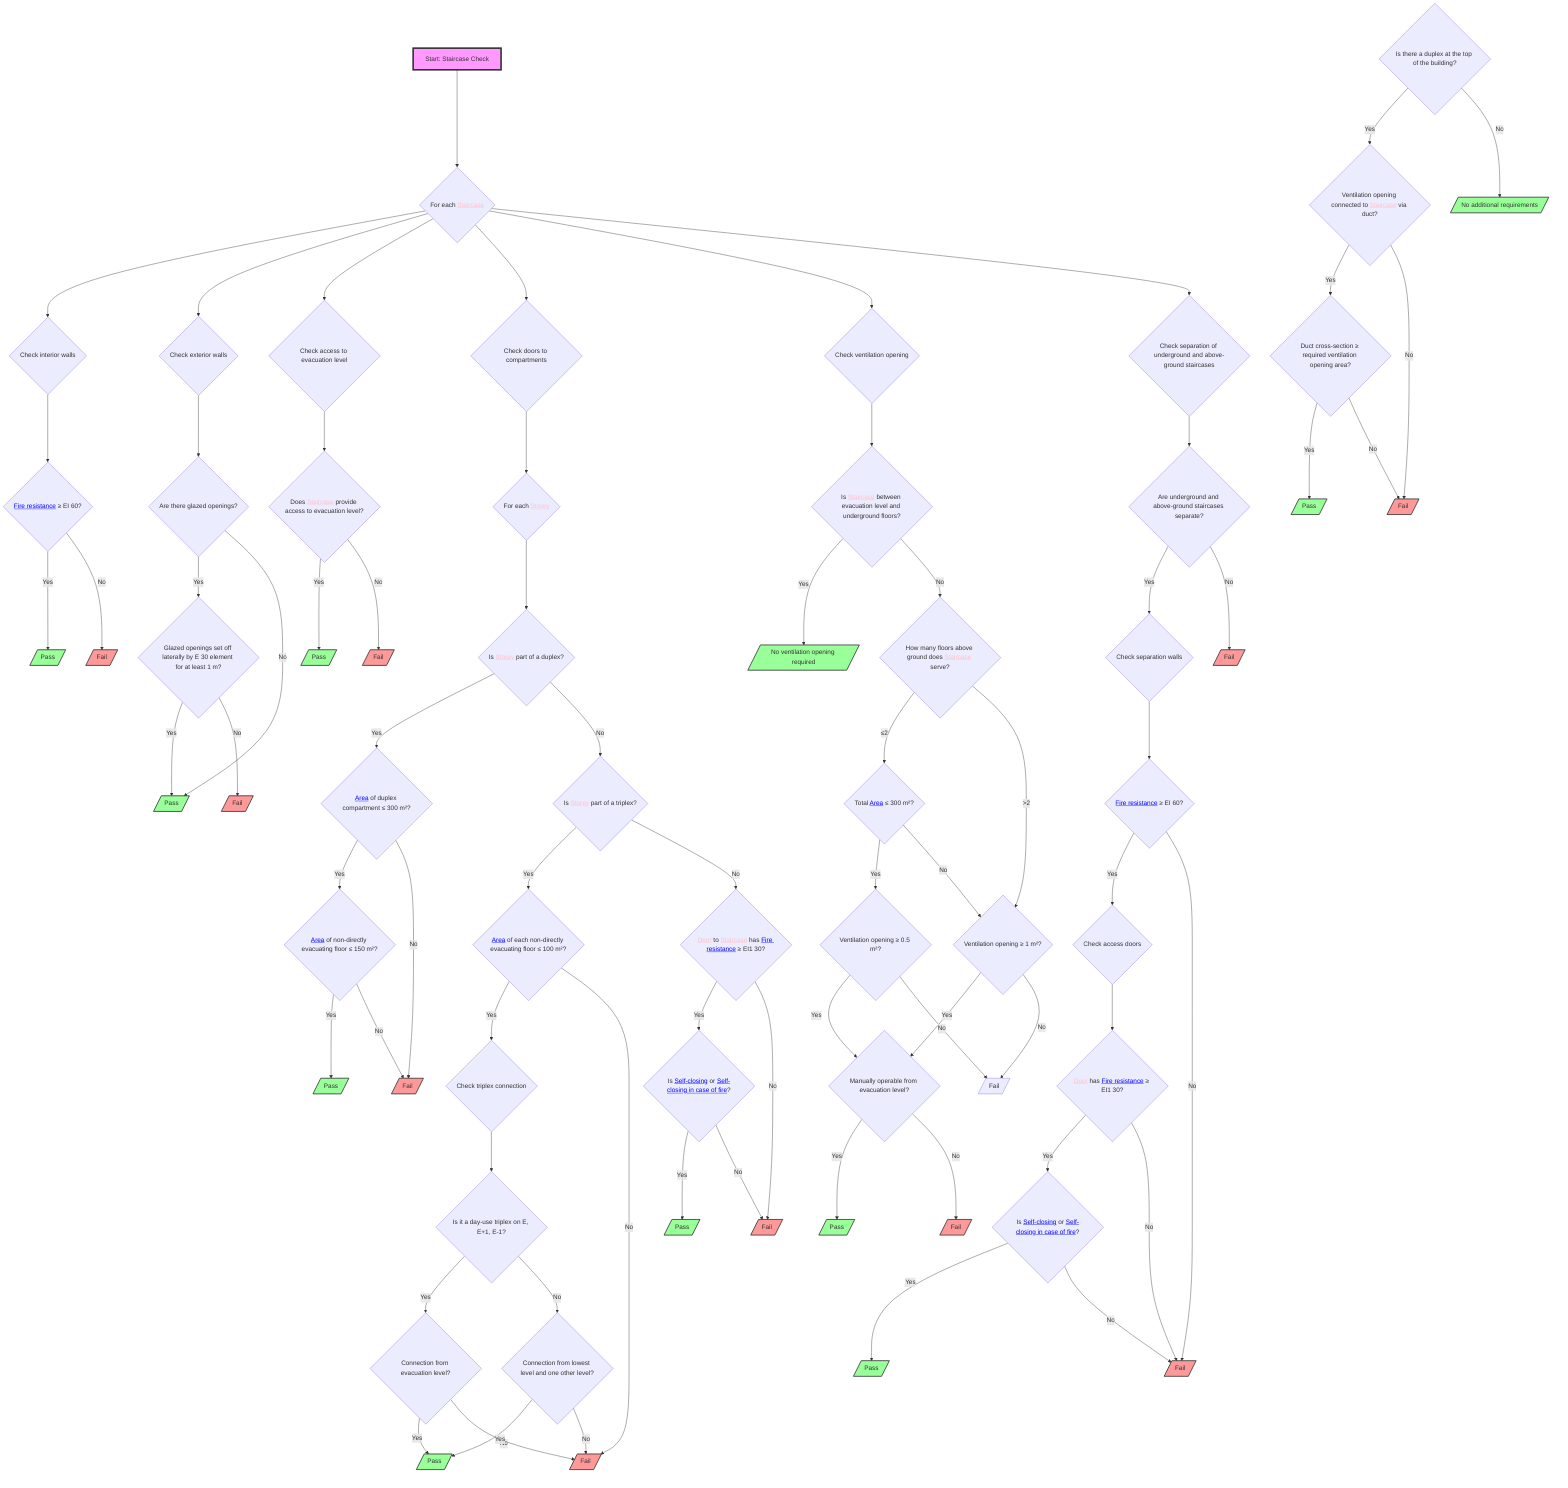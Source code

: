 flowchart TD
    S1["Start: Staircase Check"] --> A{"For each <a href="http://example.com/firebimbuilding#Staircase" style="color:pink;">Staircase</a>"}
    A --> B{"Check interior walls"} & C{"Check exterior walls"} & D{"Check access to evacuation level"} & E{"Check doors to compartments"} & F{"Check ventilation opening"} & G{"Check separation of underground and above-ground staircases"}
    B --> H{"<a href="http://example.com/firebimbuilding#FireResistance" style="color:blue;">Fire resistance</a> ≥ EI 60?"}
    H -- Yes --> I[/"Pass"/]
    H -- No --> J[/"Fail"/]
    C --> K{"Are there glazed openings?"}
    K -- Yes --> L{"Glazed openings set off laterally by E 30 element for at least 1 m?"}
    L -- Yes --> M[/"Pass"/]
    L -- No --> N[/"Fail"/]
    K -- No --> M
    D --> O{"Does <a href="http://example.com/firebimbuilding#Staircase" style="color:pink;">Staircase</a> provide access to evacuation level?"}
    O -- Yes --> P[/"Pass"/]
    O -- No --> Q[/"Fail"/]
    E --> R{"For each <a href="http://example.com/firebimbuilding#Storey" style="color:pink;">Storey</a>"}
    R --> S{"Is <a href="http://example.com/firebimbuilding#Storey" style="color:pink;">Storey</a> part of a duplex?"}
    S -- Yes --> T{"<a href="http://example.com/firebimbuilding#Area" style="color:blue;">Area</a> of duplex compartment ≤ 300 m²?"}
    T -- Yes --> U{"<a href="http://example.com/firebimbuilding#Area" style="color:blue;">Area</a> of non-directly evacuating floor ≤ 150 m²?"}
    U -- Yes --> V[/"Pass"/]
    U -- No --> W[/"Fail"/]
    T -- No --> W
    S -- No --> X{"Is <a href="http://example.com/firebimbuilding#Storey" style="color:pink;">Storey</a> part of a triplex?"}
    X -- Yes --> Y{"<a href="http://example.com/firebimbuilding#Area" style="color:blue;">Area</a> of each non-directly evacuating floor ≤ 100 m²?"}
    Y -- Yes --> Z{"Check triplex connection"}
    Z --> AA{"Is it a day-use triplex on E, E+1, E-1?"}
    AA -- Yes --> AB{"Connection from evacuation level?"}
    AA -- No --> AC{"Connection from lowest level and one other level?"}
    AB -- Yes --> AD[/"Pass"/]
    AB -- No --> AE[/"Fail"/]
    AC -- Yes --> AD
    AC -- No --> AE
    Y -- No --> AE
    X -- No --> AF{"<a href="http://example.com/firebimbuilding#Door" style="color:pink;">Door</a> to <a href="http://example.com/firebimbuilding#Staircase" style="color:pink;">Staircase</a> has <a href="http://example.com/firebimbuilding#FireResistance" style="color:blue;">Fire resistance</a> ≥ EI1 30?"}
    AF -- Yes --> AG{"Is <a href="http://example.com/firebimbuilding#SelfClosing" style="color:blue;">Self-closing</a> or <a href="http://example.com/firebimbuilding#SelfClosingInCaseOfFire" style="color:blue;">Self-closing in case of fire</a>?"}
    AG -- Yes --> AH[/"Pass"/]
    AG -- No --> AI[/"Fail"/]
    AF -- No --> AI
    F --> AJ{"Is <a href="http://example.com/firebimbuilding#Staircase" style="color:pink;">Staircase</a> between evacuation level and underground floors?"}
    AJ -- Yes --> AK[/"No ventilation opening required"/]
    AJ -- No --> AL{"How many floors above ground does <a href="http://example.com/firebimbuilding#Staircase" style="color:pink;">Staircase</a> serve?"}
    AL -- "≤2" --> AM{"Total <a href="http://example.com/firebimbuilding#Area" style="color:blue;">Area</a> ≤ 300 m²?"}
    AM -- Yes --> AN{"Ventilation opening ≥ 0.5 m²?"}
    AM -- No --> AO{"Ventilation opening ≥ 1 m²?"}
    AL -- "&gt;2" --> AO
    AN -- Yes --> AP{"Manually operable from evacuation level?"}
    AN -- No --> AQ[/"Fail"/]
    AO -- Yes --> AP
    AO -- No --> AQ
    AP -- Yes --> AR[/"Pass"/]
    AP -- No --> AS[/"Fail"/]
    AT{"Is there a duplex at the top of the building?"}
    AT -- Yes --> AU{"Ventilation opening connected to <a href="http://example.com/firebimbuiluild#Staircase" style="color:pink;">Staircase</a> via duct?"}
    AU -- Yes --> AV{"Duct cross-section ≥ required ventilation opening area?"}
    AV -- Yes --> AW[/"Pass"/]
    AV -- No --> AX[/"Fail"/]
    AU -- No --> AX
    AT -- No --> AY[/"No additional requirements"/]
    G --> AZ{"Are underground and above-ground staircases separate?"}
    AZ -- Yes --> BA{"Check separation walls"}
    BA --> BB{"<a href="http://example.com/firebimbuilding#FireResistance" style="color:blue;">Fire resistance</a> ≥ EI 60?"}
    BB -- Yes --> BC{"Check access doors"}
    BC --> BD{"<a href="http://example.com/firebimbuilding#Door" style="color:pink;">Door</a> has <a href="http://example.com/firebimbuilding#FireResistance" style="color:blue;">Fire resistance</a> ≥ EI1 30?"}
    BD -- Yes --> BE{"Is <a href="http://example.com/firebimbuilding#SelfClosing" style="color:blue;">Self-closing</a> or <a href="http://example.com/firebimbuilding#SelfClosingInCaseOfFire" style="color:blue;">Self-closing in case of fire</a>?"}
    BE -- Yes --> BF[/"Pass"/]
    BE -- No --> BG[/"Fail"/]
    BD -- No --> BG
    BB -- No --> BG
    AZ -- No --> BH[/"Fail"/]
     S1:::startClass
     I:::passClass
     J:::failClass
     M:::passClass
     N:::failClass
     P:::passClass
     Q:::failClass
     V:::passClass
     W:::failClass
     AD:::passClass
     AE:::failClass
     AH:::passClass
     AI:::failClass
     AK:::passClass
     AR:::passClass
     AS:::failClass
     AW:::passClass
     AX:::failClass
     AY:::passClass
     BF:::passClass
     BG:::failClass
     BH:::failClass
    classDef startClass fill:#f9f,stroke:#333,stroke-width:4px
    classDef passClass fill:#9f9,stroke:#333,stroke-width:2px
    classDef failClass fill:#f99,stroke:#333,stroke-width:2px